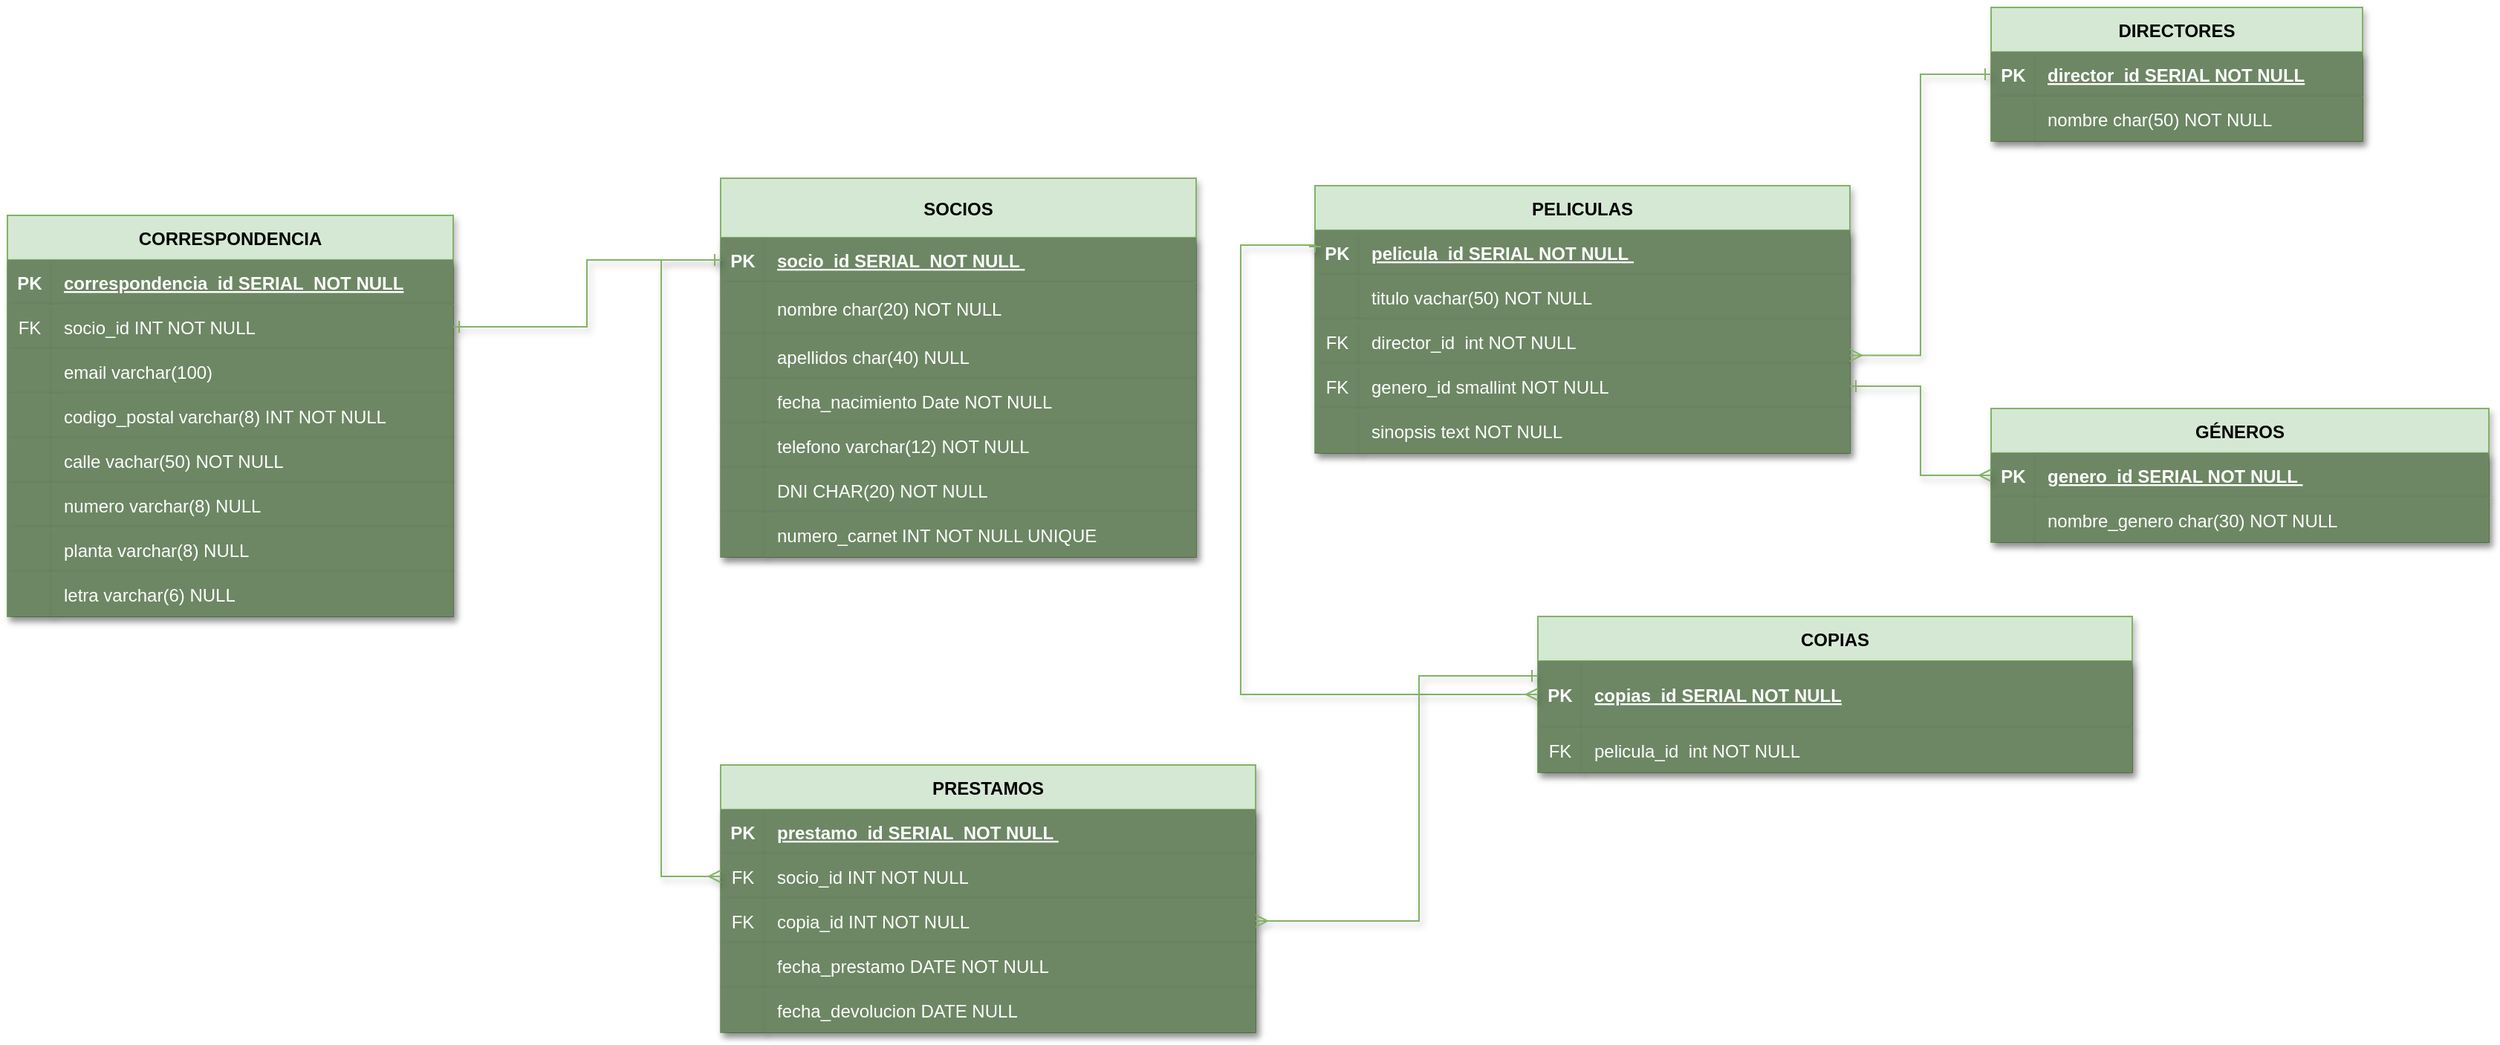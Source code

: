 <mxfile version="24.7.17">
  <diagram id="R2lEEEUBdFMjLlhIrx00" name="Page-1">
    <mxGraphModel dx="2074" dy="1132" grid="1" gridSize="10" guides="1" tooltips="1" connect="1" arrows="1" fold="1" page="1" pageScale="1" pageWidth="850" pageHeight="1100" math="0" shadow="0" extFonts="Permanent Marker^https://fonts.googleapis.com/css?family=Permanent+Marker">
      <root>
        <mxCell id="0" />
        <mxCell id="1" parent="0" />
        <mxCell id="qpgY-fjmDDr4VxmpabAz-1" value="CORRESPONDENCIA" style="shape=table;startSize=30;container=1;collapsible=1;childLayout=tableLayout;fixedRows=1;rowLines=0;fontStyle=1;align=center;resizeLast=1;fillColor=#d5e8d4;strokeColor=#82b366;shadow=1;labelBackgroundColor=none;labelBorderColor=none;textShadow=0;" parent="1" vertex="1">
          <mxGeometry x="20" y="360" width="300" height="270" as="geometry" />
        </mxCell>
        <mxCell id="qpgY-fjmDDr4VxmpabAz-2" value="" style="shape=partialRectangle;collapsible=0;dropTarget=0;pointerEvents=0;fillColor=#d5e8d4;points=[[0,0.5],[1,0.5]];portConstraint=eastwest;top=0;left=0;right=0;bottom=1;strokeColor=#82b366;shadow=1;labelBackgroundColor=none;labelBorderColor=none;textShadow=0;" parent="qpgY-fjmDDr4VxmpabAz-1" vertex="1">
          <mxGeometry y="30" width="300" height="30" as="geometry" />
        </mxCell>
        <mxCell id="qpgY-fjmDDr4VxmpabAz-3" value="PK" style="shape=partialRectangle;overflow=hidden;connectable=0;fillColor=#6d8764;top=0;left=0;bottom=0;right=0;fontStyle=1;strokeColor=#3A5431;shadow=1;labelBackgroundColor=none;labelBorderColor=none;textShadow=0;fontColor=#ffffff;" parent="qpgY-fjmDDr4VxmpabAz-2" vertex="1">
          <mxGeometry width="30" height="30" as="geometry">
            <mxRectangle width="30" height="30" as="alternateBounds" />
          </mxGeometry>
        </mxCell>
        <mxCell id="qpgY-fjmDDr4VxmpabAz-4" value="correspondencia_id SERIAL  NOT NULL " style="shape=partialRectangle;overflow=hidden;connectable=0;fillColor=#6d8764;top=0;left=0;bottom=0;right=0;align=left;spacingLeft=6;fontStyle=5;strokeColor=#3A5431;shadow=1;labelBackgroundColor=none;labelBorderColor=none;textShadow=0;fontColor=#ffffff;" parent="qpgY-fjmDDr4VxmpabAz-2" vertex="1">
          <mxGeometry x="30" width="270" height="30" as="geometry">
            <mxRectangle width="270" height="30" as="alternateBounds" />
          </mxGeometry>
        </mxCell>
        <mxCell id="qpgY-fjmDDr4VxmpabAz-74" style="shape=partialRectangle;collapsible=0;dropTarget=0;pointerEvents=0;fillColor=#d5e8d4;points=[[0,0.5],[1,0.5]];portConstraint=eastwest;top=0;left=0;right=0;bottom=0;strokeColor=#82b366;shadow=1;labelBackgroundColor=none;labelBorderColor=none;textShadow=0;" parent="qpgY-fjmDDr4VxmpabAz-1" vertex="1">
          <mxGeometry y="60" width="300" height="30" as="geometry" />
        </mxCell>
        <mxCell id="qpgY-fjmDDr4VxmpabAz-75" value="FK" style="shape=partialRectangle;overflow=hidden;connectable=0;fillColor=#6d8764;top=0;left=0;bottom=0;right=0;strokeColor=#3A5431;shadow=1;labelBackgroundColor=none;labelBorderColor=none;textShadow=0;fontColor=#ffffff;" parent="qpgY-fjmDDr4VxmpabAz-74" vertex="1">
          <mxGeometry width="30" height="30" as="geometry">
            <mxRectangle width="30" height="30" as="alternateBounds" />
          </mxGeometry>
        </mxCell>
        <mxCell id="qpgY-fjmDDr4VxmpabAz-76" value="socio_id INT NOT NULL" style="shape=partialRectangle;overflow=hidden;connectable=0;fillColor=#6d8764;top=0;left=0;bottom=0;right=0;align=left;spacingLeft=6;strokeColor=#3A5431;shadow=1;labelBackgroundColor=none;labelBorderColor=none;textShadow=0;fontColor=#ffffff;" parent="qpgY-fjmDDr4VxmpabAz-74" vertex="1">
          <mxGeometry x="30" width="270" height="30" as="geometry">
            <mxRectangle width="270" height="30" as="alternateBounds" />
          </mxGeometry>
        </mxCell>
        <mxCell id="9Ao1p4tvvsguBt1fWIbz-1" style="shape=partialRectangle;collapsible=0;dropTarget=0;pointerEvents=0;fillColor=#d5e8d4;points=[[0,0.5],[1,0.5]];portConstraint=eastwest;top=0;left=0;right=0;bottom=0;strokeColor=#82b366;shadow=1;labelBackgroundColor=none;labelBorderColor=none;textShadow=0;" vertex="1" parent="qpgY-fjmDDr4VxmpabAz-1">
          <mxGeometry y="90" width="300" height="30" as="geometry" />
        </mxCell>
        <mxCell id="9Ao1p4tvvsguBt1fWIbz-2" style="shape=partialRectangle;overflow=hidden;connectable=0;fillColor=#6d8764;top=0;left=0;bottom=0;right=0;strokeColor=#3A5431;shadow=1;labelBackgroundColor=none;labelBorderColor=none;textShadow=0;fontColor=#ffffff;" vertex="1" parent="9Ao1p4tvvsguBt1fWIbz-1">
          <mxGeometry width="30" height="30" as="geometry">
            <mxRectangle width="30" height="30" as="alternateBounds" />
          </mxGeometry>
        </mxCell>
        <mxCell id="9Ao1p4tvvsguBt1fWIbz-3" value="email varchar(100)" style="shape=partialRectangle;overflow=hidden;connectable=0;fillColor=#6d8764;top=0;left=0;bottom=0;right=0;align=left;spacingLeft=6;strokeColor=#3A5431;shadow=1;labelBackgroundColor=none;labelBorderColor=none;textShadow=0;fontColor=#ffffff;" vertex="1" parent="9Ao1p4tvvsguBt1fWIbz-1">
          <mxGeometry x="30" width="270" height="30" as="geometry">
            <mxRectangle width="270" height="30" as="alternateBounds" />
          </mxGeometry>
        </mxCell>
        <mxCell id="qpgY-fjmDDr4VxmpabAz-5" style="shape=partialRectangle;collapsible=0;dropTarget=0;pointerEvents=0;fillColor=#d5e8d4;points=[[0,0.5],[1,0.5]];portConstraint=eastwest;top=0;left=0;right=0;bottom=0;strokeColor=#82b366;shadow=1;labelBackgroundColor=none;labelBorderColor=none;textShadow=0;" parent="qpgY-fjmDDr4VxmpabAz-1" vertex="1">
          <mxGeometry y="120" width="300" height="30" as="geometry" />
        </mxCell>
        <mxCell id="qpgY-fjmDDr4VxmpabAz-6" style="shape=partialRectangle;overflow=hidden;connectable=0;fillColor=#6d8764;top=0;left=0;bottom=0;right=0;strokeColor=#3A5431;shadow=1;labelBackgroundColor=none;labelBorderColor=none;textShadow=0;fontColor=#ffffff;" parent="qpgY-fjmDDr4VxmpabAz-5" vertex="1">
          <mxGeometry width="30" height="30" as="geometry">
            <mxRectangle width="30" height="30" as="alternateBounds" />
          </mxGeometry>
        </mxCell>
        <mxCell id="qpgY-fjmDDr4VxmpabAz-7" value="codigo_postal varchar(8) INT NOT NULL" style="shape=partialRectangle;overflow=hidden;connectable=0;fillColor=#6d8764;top=0;left=0;bottom=0;right=0;align=left;spacingLeft=6;strokeColor=#3A5431;shadow=1;labelBackgroundColor=none;labelBorderColor=none;textShadow=0;fontColor=#ffffff;" parent="qpgY-fjmDDr4VxmpabAz-5" vertex="1">
          <mxGeometry x="30" width="270" height="30" as="geometry">
            <mxRectangle width="270" height="30" as="alternateBounds" />
          </mxGeometry>
        </mxCell>
        <mxCell id="qpgY-fjmDDr4VxmpabAz-8" value="" style="shape=partialRectangle;collapsible=0;dropTarget=0;pointerEvents=0;fillColor=#d5e8d4;points=[[0,0.5],[1,0.5]];portConstraint=eastwest;top=0;left=0;right=0;bottom=0;strokeColor=#82b366;shadow=1;labelBackgroundColor=none;labelBorderColor=none;textShadow=0;" parent="qpgY-fjmDDr4VxmpabAz-1" vertex="1">
          <mxGeometry y="150" width="300" height="30" as="geometry" />
        </mxCell>
        <mxCell id="qpgY-fjmDDr4VxmpabAz-9" value="" style="shape=partialRectangle;overflow=hidden;connectable=0;fillColor=#6d8764;top=0;left=0;bottom=0;right=0;strokeColor=#3A5431;shadow=1;labelBackgroundColor=none;labelBorderColor=none;textShadow=0;fontColor=#ffffff;" parent="qpgY-fjmDDr4VxmpabAz-8" vertex="1">
          <mxGeometry width="30" height="30" as="geometry">
            <mxRectangle width="30" height="30" as="alternateBounds" />
          </mxGeometry>
        </mxCell>
        <mxCell id="qpgY-fjmDDr4VxmpabAz-10" value="calle vachar(50) NOT NULL" style="shape=partialRectangle;overflow=hidden;connectable=0;fillColor=#6d8764;top=0;left=0;bottom=0;right=0;align=left;spacingLeft=6;strokeColor=#3A5431;shadow=1;labelBackgroundColor=none;labelBorderColor=none;textShadow=0;fontColor=#ffffff;" parent="qpgY-fjmDDr4VxmpabAz-8" vertex="1">
          <mxGeometry x="30" width="270" height="30" as="geometry">
            <mxRectangle width="270" height="30" as="alternateBounds" />
          </mxGeometry>
        </mxCell>
        <mxCell id="qpgY-fjmDDr4VxmpabAz-11" value="" style="shape=partialRectangle;collapsible=0;dropTarget=0;pointerEvents=0;fillColor=#d5e8d4;points=[[0,0.5],[1,0.5]];portConstraint=eastwest;top=0;left=0;right=0;bottom=0;strokeColor=#82b366;shadow=1;labelBackgroundColor=none;labelBorderColor=none;textShadow=0;" parent="qpgY-fjmDDr4VxmpabAz-1" vertex="1">
          <mxGeometry y="180" width="300" height="30" as="geometry" />
        </mxCell>
        <mxCell id="qpgY-fjmDDr4VxmpabAz-12" value="" style="shape=partialRectangle;overflow=hidden;connectable=0;fillColor=#6d8764;top=0;left=0;bottom=0;right=0;strokeColor=#3A5431;shadow=1;labelBackgroundColor=none;labelBorderColor=none;textShadow=0;fontColor=#ffffff;" parent="qpgY-fjmDDr4VxmpabAz-11" vertex="1">
          <mxGeometry width="30" height="30" as="geometry">
            <mxRectangle width="30" height="30" as="alternateBounds" />
          </mxGeometry>
        </mxCell>
        <mxCell id="qpgY-fjmDDr4VxmpabAz-13" value="numero varchar(8) NULL" style="shape=partialRectangle;overflow=hidden;connectable=0;fillColor=#6d8764;top=0;left=0;bottom=0;right=0;align=left;spacingLeft=6;strokeColor=#3A5431;shadow=1;labelBackgroundColor=none;labelBorderColor=none;textShadow=0;fontColor=#ffffff;" parent="qpgY-fjmDDr4VxmpabAz-11" vertex="1">
          <mxGeometry x="30" width="270" height="30" as="geometry">
            <mxRectangle width="270" height="30" as="alternateBounds" />
          </mxGeometry>
        </mxCell>
        <mxCell id="qpgY-fjmDDr4VxmpabAz-14" value="" style="shape=partialRectangle;collapsible=0;dropTarget=0;pointerEvents=0;fillColor=#d5e8d4;points=[[0,0.5],[1,0.5]];portConstraint=eastwest;top=0;left=0;right=0;bottom=0;strokeColor=#82b366;shadow=1;labelBackgroundColor=none;labelBorderColor=none;textShadow=0;" parent="qpgY-fjmDDr4VxmpabAz-1" vertex="1">
          <mxGeometry y="210" width="300" height="30" as="geometry" />
        </mxCell>
        <mxCell id="qpgY-fjmDDr4VxmpabAz-15" value="" style="shape=partialRectangle;overflow=hidden;connectable=0;fillColor=#6d8764;top=0;left=0;bottom=0;right=0;strokeColor=#3A5431;shadow=1;labelBackgroundColor=none;labelBorderColor=none;textShadow=0;fontColor=#ffffff;" parent="qpgY-fjmDDr4VxmpabAz-14" vertex="1">
          <mxGeometry width="30" height="30" as="geometry">
            <mxRectangle width="30" height="30" as="alternateBounds" />
          </mxGeometry>
        </mxCell>
        <mxCell id="qpgY-fjmDDr4VxmpabAz-16" value="planta varchar(8) NULL" style="shape=partialRectangle;overflow=hidden;connectable=0;fillColor=#6d8764;top=0;left=0;bottom=0;right=0;align=left;spacingLeft=6;strokeColor=#3A5431;shadow=1;labelBackgroundColor=none;labelBorderColor=none;textShadow=0;fontColor=#ffffff;" parent="qpgY-fjmDDr4VxmpabAz-14" vertex="1">
          <mxGeometry x="30" width="270" height="30" as="geometry">
            <mxRectangle width="270" height="30" as="alternateBounds" />
          </mxGeometry>
        </mxCell>
        <mxCell id="qpgY-fjmDDr4VxmpabAz-17" value="" style="shape=partialRectangle;collapsible=0;dropTarget=0;pointerEvents=0;fillColor=#d5e8d4;points=[[0,0.5],[1,0.5]];portConstraint=eastwest;top=0;left=0;right=0;bottom=0;strokeColor=#82b366;shadow=1;labelBackgroundColor=none;labelBorderColor=none;textShadow=0;" parent="qpgY-fjmDDr4VxmpabAz-1" vertex="1">
          <mxGeometry y="240" width="300" height="30" as="geometry" />
        </mxCell>
        <mxCell id="qpgY-fjmDDr4VxmpabAz-18" value="" style="shape=partialRectangle;overflow=hidden;connectable=0;fillColor=#6d8764;top=0;left=0;bottom=0;right=0;strokeColor=#3A5431;shadow=1;labelBackgroundColor=none;labelBorderColor=none;textShadow=0;fontColor=#ffffff;" parent="qpgY-fjmDDr4VxmpabAz-17" vertex="1">
          <mxGeometry width="30" height="30" as="geometry">
            <mxRectangle width="30" height="30" as="alternateBounds" />
          </mxGeometry>
        </mxCell>
        <mxCell id="qpgY-fjmDDr4VxmpabAz-19" value="letra varchar(6) NULL" style="shape=partialRectangle;overflow=hidden;connectable=0;fillColor=#6d8764;top=0;left=0;bottom=0;right=0;align=left;spacingLeft=6;strokeColor=#3A5431;shadow=1;labelBackgroundColor=none;labelBorderColor=none;textShadow=0;fontColor=#ffffff;" parent="qpgY-fjmDDr4VxmpabAz-17" vertex="1">
          <mxGeometry x="30" width="270" height="30" as="geometry">
            <mxRectangle width="270" height="30" as="alternateBounds" />
          </mxGeometry>
        </mxCell>
        <mxCell id="qpgY-fjmDDr4VxmpabAz-61" value="COPIAS" style="shape=table;startSize=30;container=1;collapsible=1;childLayout=tableLayout;fixedRows=1;rowLines=0;fontStyle=1;align=center;resizeLast=1;fillColor=#d5e8d4;strokeColor=#82b366;shadow=1;labelBackgroundColor=none;labelBorderColor=none;textShadow=0;" parent="1" vertex="1">
          <mxGeometry x="1050" y="630" width="400" height="105" as="geometry" />
        </mxCell>
        <mxCell id="qpgY-fjmDDr4VxmpabAz-62" value="" style="shape=partialRectangle;collapsible=0;dropTarget=0;pointerEvents=0;fillColor=#d5e8d4;points=[[0,0.5],[1,0.5]];portConstraint=eastwest;top=0;left=0;right=0;bottom=1;strokeColor=#82b366;shadow=1;labelBackgroundColor=none;labelBorderColor=none;textShadow=0;" parent="qpgY-fjmDDr4VxmpabAz-61" vertex="1">
          <mxGeometry y="30" width="400" height="45" as="geometry" />
        </mxCell>
        <mxCell id="qpgY-fjmDDr4VxmpabAz-63" value="PK" style="shape=partialRectangle;overflow=hidden;connectable=0;fillColor=#6d8764;top=0;left=0;bottom=0;right=0;fontStyle=1;strokeColor=#3A5431;shadow=1;labelBackgroundColor=none;labelBorderColor=none;textShadow=0;fontColor=#ffffff;" parent="qpgY-fjmDDr4VxmpabAz-62" vertex="1">
          <mxGeometry width="30" height="45" as="geometry">
            <mxRectangle width="30" height="45" as="alternateBounds" />
          </mxGeometry>
        </mxCell>
        <mxCell id="qpgY-fjmDDr4VxmpabAz-64" value="copias_id SERIAL NOT NULL " style="shape=partialRectangle;overflow=hidden;connectable=0;fillColor=#6d8764;top=0;left=0;bottom=0;right=0;align=left;spacingLeft=6;fontStyle=5;strokeColor=#3A5431;shadow=1;labelBackgroundColor=none;labelBorderColor=none;textShadow=0;fontColor=#ffffff;" parent="qpgY-fjmDDr4VxmpabAz-62" vertex="1">
          <mxGeometry x="30" width="370" height="45" as="geometry">
            <mxRectangle width="370" height="45" as="alternateBounds" />
          </mxGeometry>
        </mxCell>
        <mxCell id="qpgY-fjmDDr4VxmpabAz-65" value="" style="shape=partialRectangle;collapsible=0;dropTarget=0;pointerEvents=0;fillColor=#d5e8d4;points=[[0,0.5],[1,0.5]];portConstraint=eastwest;top=0;left=0;right=0;bottom=0;strokeColor=#82b366;shadow=1;labelBackgroundColor=none;labelBorderColor=none;textShadow=0;" parent="qpgY-fjmDDr4VxmpabAz-61" vertex="1">
          <mxGeometry y="75" width="400" height="30" as="geometry" />
        </mxCell>
        <mxCell id="qpgY-fjmDDr4VxmpabAz-66" value="FK" style="shape=partialRectangle;overflow=hidden;connectable=0;fillColor=#6d8764;top=0;left=0;bottom=0;right=0;strokeColor=#3A5431;shadow=1;labelBackgroundColor=none;labelBorderColor=none;textShadow=0;fontColor=#ffffff;" parent="qpgY-fjmDDr4VxmpabAz-65" vertex="1">
          <mxGeometry width="30" height="30" as="geometry">
            <mxRectangle width="30" height="30" as="alternateBounds" />
          </mxGeometry>
        </mxCell>
        <mxCell id="qpgY-fjmDDr4VxmpabAz-67" value="pelicula_id  int NOT NULL" style="shape=partialRectangle;overflow=hidden;connectable=0;fillColor=#6d8764;top=0;left=0;bottom=0;right=0;align=left;spacingLeft=6;strokeColor=#3A5431;shadow=1;labelBackgroundColor=none;labelBorderColor=none;textShadow=0;fontColor=#ffffff;" parent="qpgY-fjmDDr4VxmpabAz-65" vertex="1">
          <mxGeometry x="30" width="370" height="30" as="geometry">
            <mxRectangle width="370" height="30" as="alternateBounds" />
          </mxGeometry>
        </mxCell>
        <mxCell id="qpgY-fjmDDr4VxmpabAz-78" value="PELICULAS" style="shape=table;startSize=30;container=1;collapsible=1;childLayout=tableLayout;fixedRows=1;rowLines=0;fontStyle=1;align=center;resizeLast=1;fillColor=#d5e8d4;strokeColor=#82b366;shadow=1;labelBackgroundColor=none;labelBorderColor=none;textShadow=0;" parent="1" vertex="1">
          <mxGeometry x="900" y="340" width="360" height="180" as="geometry" />
        </mxCell>
        <mxCell id="qpgY-fjmDDr4VxmpabAz-79" value="" style="shape=partialRectangle;collapsible=0;dropTarget=0;pointerEvents=0;fillColor=#d5e8d4;points=[[0,0.5],[1,0.5]];portConstraint=eastwest;top=0;left=0;right=0;bottom=1;strokeColor=#82b366;shadow=1;labelBackgroundColor=none;labelBorderColor=none;textShadow=0;" parent="qpgY-fjmDDr4VxmpabAz-78" vertex="1">
          <mxGeometry y="30" width="360" height="30" as="geometry" />
        </mxCell>
        <mxCell id="qpgY-fjmDDr4VxmpabAz-80" value="PK" style="shape=partialRectangle;overflow=hidden;connectable=0;fillColor=#6d8764;top=0;left=0;bottom=0;right=0;fontStyle=1;strokeColor=#3A5431;shadow=1;labelBackgroundColor=none;labelBorderColor=none;textShadow=0;fontColor=#ffffff;" parent="qpgY-fjmDDr4VxmpabAz-79" vertex="1">
          <mxGeometry width="30" height="30" as="geometry">
            <mxRectangle width="30" height="30" as="alternateBounds" />
          </mxGeometry>
        </mxCell>
        <mxCell id="qpgY-fjmDDr4VxmpabAz-81" value="pelicula_id SERIAL NOT NULL " style="shape=partialRectangle;overflow=hidden;connectable=0;fillColor=#6d8764;top=0;left=0;bottom=0;right=0;align=left;spacingLeft=6;fontStyle=5;strokeColor=#3A5431;shadow=1;labelBackgroundColor=none;labelBorderColor=none;textShadow=0;fontColor=#ffffff;" parent="qpgY-fjmDDr4VxmpabAz-79" vertex="1">
          <mxGeometry x="30" width="330" height="30" as="geometry">
            <mxRectangle width="330" height="30" as="alternateBounds" />
          </mxGeometry>
        </mxCell>
        <mxCell id="qpgY-fjmDDr4VxmpabAz-82" value="" style="shape=partialRectangle;collapsible=0;dropTarget=0;pointerEvents=0;fillColor=#d5e8d4;points=[[0,0.5],[1,0.5]];portConstraint=eastwest;top=0;left=0;right=0;bottom=0;strokeColor=#82b366;shadow=1;labelBackgroundColor=none;labelBorderColor=none;textShadow=0;" parent="qpgY-fjmDDr4VxmpabAz-78" vertex="1">
          <mxGeometry y="60" width="360" height="30" as="geometry" />
        </mxCell>
        <mxCell id="qpgY-fjmDDr4VxmpabAz-83" value="" style="shape=partialRectangle;overflow=hidden;connectable=0;fillColor=#6d8764;top=0;left=0;bottom=0;right=0;strokeColor=#3A5431;shadow=1;labelBackgroundColor=none;labelBorderColor=none;textShadow=0;fontColor=#ffffff;" parent="qpgY-fjmDDr4VxmpabAz-82" vertex="1">
          <mxGeometry width="30" height="30" as="geometry">
            <mxRectangle width="30" height="30" as="alternateBounds" />
          </mxGeometry>
        </mxCell>
        <mxCell id="qpgY-fjmDDr4VxmpabAz-84" value="titulo vachar(50) NOT NULL" style="shape=partialRectangle;overflow=hidden;connectable=0;fillColor=#6d8764;top=0;left=0;bottom=0;right=0;align=left;spacingLeft=6;strokeColor=#3A5431;shadow=1;labelBackgroundColor=none;labelBorderColor=none;textShadow=0;fontColor=#ffffff;" parent="qpgY-fjmDDr4VxmpabAz-82" vertex="1">
          <mxGeometry x="30" width="330" height="30" as="geometry">
            <mxRectangle width="330" height="30" as="alternateBounds" />
          </mxGeometry>
        </mxCell>
        <mxCell id="qpgY-fjmDDr4VxmpabAz-85" value="" style="shape=partialRectangle;collapsible=0;dropTarget=0;pointerEvents=0;fillColor=#d5e8d4;points=[[0,0.5],[1,0.5]];portConstraint=eastwest;top=0;left=0;right=0;bottom=0;strokeColor=#82b366;shadow=1;labelBackgroundColor=none;labelBorderColor=none;textShadow=0;" parent="qpgY-fjmDDr4VxmpabAz-78" vertex="1">
          <mxGeometry y="90" width="360" height="30" as="geometry" />
        </mxCell>
        <mxCell id="qpgY-fjmDDr4VxmpabAz-86" value="FK" style="shape=partialRectangle;overflow=hidden;connectable=0;fillColor=#6d8764;top=0;left=0;bottom=0;right=0;strokeColor=#3A5431;shadow=1;labelBackgroundColor=none;labelBorderColor=none;textShadow=0;fontColor=#ffffff;" parent="qpgY-fjmDDr4VxmpabAz-85" vertex="1">
          <mxGeometry width="30" height="30" as="geometry">
            <mxRectangle width="30" height="30" as="alternateBounds" />
          </mxGeometry>
        </mxCell>
        <mxCell id="qpgY-fjmDDr4VxmpabAz-87" value="director_id  int NOT NULL" style="shape=partialRectangle;overflow=hidden;connectable=0;fillColor=#6d8764;top=0;left=0;bottom=0;right=0;align=left;spacingLeft=6;strokeColor=#3A5431;shadow=1;labelBackgroundColor=none;labelBorderColor=none;textShadow=0;fontColor=#ffffff;" parent="qpgY-fjmDDr4VxmpabAz-85" vertex="1">
          <mxGeometry x="30" width="330" height="30" as="geometry">
            <mxRectangle width="330" height="30" as="alternateBounds" />
          </mxGeometry>
        </mxCell>
        <mxCell id="qpgY-fjmDDr4VxmpabAz-88" value="" style="shape=partialRectangle;collapsible=0;dropTarget=0;pointerEvents=0;fillColor=#d5e8d4;points=[[0,0.5],[1,0.5]];portConstraint=eastwest;top=0;left=0;right=0;bottom=0;strokeColor=#82b366;shadow=1;labelBackgroundColor=none;labelBorderColor=none;textShadow=0;" parent="qpgY-fjmDDr4VxmpabAz-78" vertex="1">
          <mxGeometry y="120" width="360" height="30" as="geometry" />
        </mxCell>
        <mxCell id="qpgY-fjmDDr4VxmpabAz-89" value="FK" style="shape=partialRectangle;overflow=hidden;connectable=0;fillColor=#6d8764;top=0;left=0;bottom=0;right=0;strokeColor=#3A5431;shadow=1;labelBackgroundColor=none;labelBorderColor=none;textShadow=0;fontColor=#ffffff;" parent="qpgY-fjmDDr4VxmpabAz-88" vertex="1">
          <mxGeometry width="30" height="30" as="geometry">
            <mxRectangle width="30" height="30" as="alternateBounds" />
          </mxGeometry>
        </mxCell>
        <mxCell id="qpgY-fjmDDr4VxmpabAz-90" value="genero_id smallint NOT NULL" style="shape=partialRectangle;overflow=hidden;connectable=0;fillColor=#6d8764;top=0;left=0;bottom=0;right=0;align=left;spacingLeft=6;strokeColor=#3A5431;shadow=1;labelBackgroundColor=none;labelBorderColor=none;textShadow=0;fontColor=#ffffff;" parent="qpgY-fjmDDr4VxmpabAz-88" vertex="1">
          <mxGeometry x="30" width="330" height="30" as="geometry">
            <mxRectangle width="330" height="30" as="alternateBounds" />
          </mxGeometry>
        </mxCell>
        <mxCell id="qpgY-fjmDDr4VxmpabAz-91" style="shape=partialRectangle;collapsible=0;dropTarget=0;pointerEvents=0;fillColor=#d5e8d4;points=[[0,0.5],[1,0.5]];portConstraint=eastwest;top=0;left=0;right=0;bottom=0;strokeColor=#82b366;shadow=1;labelBackgroundColor=none;labelBorderColor=none;textShadow=0;" parent="qpgY-fjmDDr4VxmpabAz-78" vertex="1">
          <mxGeometry y="150" width="360" height="30" as="geometry" />
        </mxCell>
        <mxCell id="qpgY-fjmDDr4VxmpabAz-92" style="shape=partialRectangle;overflow=hidden;connectable=0;fillColor=#6d8764;top=0;left=0;bottom=0;right=0;strokeColor=#3A5431;shadow=1;labelBackgroundColor=none;labelBorderColor=none;textShadow=0;fontColor=#ffffff;" parent="qpgY-fjmDDr4VxmpabAz-91" vertex="1">
          <mxGeometry width="30" height="30" as="geometry">
            <mxRectangle width="30" height="30" as="alternateBounds" />
          </mxGeometry>
        </mxCell>
        <mxCell id="qpgY-fjmDDr4VxmpabAz-93" value="sinopsis text NOT NULL" style="shape=partialRectangle;overflow=hidden;connectable=0;fillColor=#6d8764;top=0;left=0;bottom=0;right=0;align=left;spacingLeft=6;strokeColor=#3A5431;shadow=1;labelBackgroundColor=none;labelBorderColor=none;textShadow=0;fontColor=#ffffff;" parent="qpgY-fjmDDr4VxmpabAz-91" vertex="1">
          <mxGeometry x="30" width="330" height="30" as="geometry">
            <mxRectangle width="330" height="30" as="alternateBounds" />
          </mxGeometry>
        </mxCell>
        <mxCell id="qpgY-fjmDDr4VxmpabAz-94" value="GÉNEROS" style="shape=table;startSize=30;container=1;collapsible=1;childLayout=tableLayout;fixedRows=1;rowLines=0;fontStyle=1;align=center;resizeLast=1;fillColor=#d5e8d4;strokeColor=#82b366;shadow=1;labelBackgroundColor=none;labelBorderColor=none;textShadow=0;" parent="1" vertex="1">
          <mxGeometry x="1355" y="490" width="335" height="90" as="geometry" />
        </mxCell>
        <mxCell id="qpgY-fjmDDr4VxmpabAz-95" value="" style="shape=partialRectangle;collapsible=0;dropTarget=0;pointerEvents=0;fillColor=#d5e8d4;points=[[0,0.5],[1,0.5]];portConstraint=eastwest;top=0;left=0;right=0;bottom=1;strokeColor=#82b366;shadow=1;labelBackgroundColor=none;labelBorderColor=none;textShadow=0;" parent="qpgY-fjmDDr4VxmpabAz-94" vertex="1">
          <mxGeometry y="30" width="335" height="30" as="geometry" />
        </mxCell>
        <mxCell id="qpgY-fjmDDr4VxmpabAz-96" value="PK" style="shape=partialRectangle;overflow=hidden;connectable=0;fillColor=#6d8764;top=0;left=0;bottom=0;right=0;fontStyle=1;strokeColor=#3A5431;shadow=1;labelBackgroundColor=none;labelBorderColor=none;textShadow=0;fontColor=#ffffff;" parent="qpgY-fjmDDr4VxmpabAz-95" vertex="1">
          <mxGeometry width="30" height="30" as="geometry">
            <mxRectangle width="30" height="30" as="alternateBounds" />
          </mxGeometry>
        </mxCell>
        <mxCell id="qpgY-fjmDDr4VxmpabAz-97" value="genero_id SERIAL NOT NULL " style="shape=partialRectangle;overflow=hidden;connectable=0;fillColor=#6d8764;top=0;left=0;bottom=0;right=0;align=left;spacingLeft=6;fontStyle=5;strokeColor=#3A5431;shadow=1;labelBackgroundColor=none;labelBorderColor=none;textShadow=0;fontColor=#ffffff;" parent="qpgY-fjmDDr4VxmpabAz-95" vertex="1">
          <mxGeometry x="30" width="305" height="30" as="geometry">
            <mxRectangle width="305" height="30" as="alternateBounds" />
          </mxGeometry>
        </mxCell>
        <mxCell id="qpgY-fjmDDr4VxmpabAz-98" value="" style="shape=partialRectangle;collapsible=0;dropTarget=0;pointerEvents=0;fillColor=#d5e8d4;points=[[0,0.5],[1,0.5]];portConstraint=eastwest;top=0;left=0;right=0;bottom=0;strokeColor=#82b366;shadow=1;labelBackgroundColor=none;labelBorderColor=none;textShadow=0;" parent="qpgY-fjmDDr4VxmpabAz-94" vertex="1">
          <mxGeometry y="60" width="335" height="30" as="geometry" />
        </mxCell>
        <mxCell id="qpgY-fjmDDr4VxmpabAz-99" value="" style="shape=partialRectangle;overflow=hidden;connectable=0;fillColor=#6d8764;top=0;left=0;bottom=0;right=0;strokeColor=#3A5431;shadow=1;labelBackgroundColor=none;labelBorderColor=none;textShadow=0;fontColor=#ffffff;" parent="qpgY-fjmDDr4VxmpabAz-98" vertex="1">
          <mxGeometry width="30" height="30" as="geometry">
            <mxRectangle width="30" height="30" as="alternateBounds" />
          </mxGeometry>
        </mxCell>
        <mxCell id="qpgY-fjmDDr4VxmpabAz-100" value="nombre_genero char(30) NOT NULL" style="shape=partialRectangle;overflow=hidden;connectable=0;fillColor=#6d8764;top=0;left=0;bottom=0;right=0;align=left;spacingLeft=6;strokeColor=#3A5431;shadow=1;labelBackgroundColor=none;labelBorderColor=none;textShadow=0;fontColor=#ffffff;" parent="qpgY-fjmDDr4VxmpabAz-98" vertex="1">
          <mxGeometry x="30" width="305" height="30" as="geometry">
            <mxRectangle width="305" height="30" as="alternateBounds" />
          </mxGeometry>
        </mxCell>
        <mxCell id="qpgY-fjmDDr4VxmpabAz-102" value="DIRECTORES" style="shape=table;startSize=30;container=1;collapsible=1;childLayout=tableLayout;fixedRows=1;rowLines=0;fontStyle=1;align=center;resizeLast=1;fillColor=#d5e8d4;strokeColor=#82b366;shadow=1;labelBackgroundColor=none;labelBorderColor=none;textShadow=0;" parent="1" vertex="1">
          <mxGeometry x="1355" y="220" width="250" height="90" as="geometry" />
        </mxCell>
        <mxCell id="qpgY-fjmDDr4VxmpabAz-103" value="" style="shape=partialRectangle;collapsible=0;dropTarget=0;pointerEvents=0;fillColor=#d5e8d4;points=[[0,0.5],[1,0.5]];portConstraint=eastwest;top=0;left=0;right=0;bottom=1;strokeColor=#82b366;shadow=1;labelBackgroundColor=none;labelBorderColor=none;textShadow=0;" parent="qpgY-fjmDDr4VxmpabAz-102" vertex="1">
          <mxGeometry y="30" width="250" height="30" as="geometry" />
        </mxCell>
        <mxCell id="qpgY-fjmDDr4VxmpabAz-104" value="PK" style="shape=partialRectangle;overflow=hidden;connectable=0;fillColor=#6d8764;top=0;left=0;bottom=0;right=0;fontStyle=1;strokeColor=#3A5431;shadow=1;labelBackgroundColor=none;labelBorderColor=none;textShadow=0;fillStyle=auto;fontColor=#ffffff;" parent="qpgY-fjmDDr4VxmpabAz-103" vertex="1">
          <mxGeometry width="30" height="30" as="geometry">
            <mxRectangle width="30" height="30" as="alternateBounds" />
          </mxGeometry>
        </mxCell>
        <mxCell id="qpgY-fjmDDr4VxmpabAz-105" value="director_id SERIAL NOT NULL " style="shape=partialRectangle;overflow=hidden;connectable=0;fillColor=#6d8764;top=0;left=0;bottom=0;right=0;align=left;spacingLeft=6;fontStyle=5;strokeColor=#3A5431;shadow=1;labelBackgroundColor=none;labelBorderColor=none;textShadow=0;fillStyle=auto;fontColor=#ffffff;" parent="qpgY-fjmDDr4VxmpabAz-103" vertex="1">
          <mxGeometry x="30" width="220" height="30" as="geometry">
            <mxRectangle width="220" height="30" as="alternateBounds" />
          </mxGeometry>
        </mxCell>
        <mxCell id="qpgY-fjmDDr4VxmpabAz-106" value="" style="shape=partialRectangle;collapsible=0;dropTarget=0;pointerEvents=0;fillColor=#d5e8d4;points=[[0,0.5],[1,0.5]];portConstraint=eastwest;top=0;left=0;right=0;bottom=0;strokeColor=#82b366;shadow=1;labelBackgroundColor=none;labelBorderColor=none;textShadow=0;" parent="qpgY-fjmDDr4VxmpabAz-102" vertex="1">
          <mxGeometry y="60" width="250" height="30" as="geometry" />
        </mxCell>
        <mxCell id="qpgY-fjmDDr4VxmpabAz-107" value="" style="shape=partialRectangle;overflow=hidden;connectable=0;fillColor=#6d8764;top=0;left=0;bottom=0;right=0;strokeColor=#3A5431;shadow=1;labelBackgroundColor=none;labelBorderColor=none;textShadow=0;fillStyle=auto;fontColor=#ffffff;" parent="qpgY-fjmDDr4VxmpabAz-106" vertex="1">
          <mxGeometry width="30" height="30" as="geometry">
            <mxRectangle width="30" height="30" as="alternateBounds" />
          </mxGeometry>
        </mxCell>
        <mxCell id="qpgY-fjmDDr4VxmpabAz-108" value="nombre char(50) NOT NULL" style="shape=partialRectangle;overflow=hidden;connectable=0;fillColor=#6d8764;top=0;left=0;bottom=0;right=0;align=left;spacingLeft=6;strokeColor=#3A5431;shadow=1;labelBackgroundColor=none;labelBorderColor=none;textShadow=0;fillStyle=auto;fontColor=#ffffff;" parent="qpgY-fjmDDr4VxmpabAz-106" vertex="1">
          <mxGeometry x="30" width="220" height="30" as="geometry">
            <mxRectangle width="220" height="30" as="alternateBounds" />
          </mxGeometry>
        </mxCell>
        <mxCell id="qpgY-fjmDDr4VxmpabAz-138" value="SOCIOS" style="shape=table;startSize=40;container=1;collapsible=1;childLayout=tableLayout;fixedRows=1;rowLines=0;fontStyle=1;align=center;resizeLast=1;fillColor=#d5e8d4;strokeColor=#82b366;shadow=1;labelBackgroundColor=none;labelBorderColor=none;textShadow=0;" parent="1" vertex="1">
          <mxGeometry x="500" y="335" width="320" height="255" as="geometry" />
        </mxCell>
        <mxCell id="qpgY-fjmDDr4VxmpabAz-139" value="" style="shape=partialRectangle;collapsible=0;dropTarget=0;pointerEvents=0;fillColor=#d5e8d4;points=[[0,0.5],[1,0.5]];portConstraint=eastwest;top=0;left=0;right=0;bottom=1;strokeColor=#82b366;shadow=1;labelBackgroundColor=none;labelBorderColor=none;textShadow=0;" parent="qpgY-fjmDDr4VxmpabAz-138" vertex="1">
          <mxGeometry y="40" width="320" height="30" as="geometry" />
        </mxCell>
        <mxCell id="qpgY-fjmDDr4VxmpabAz-140" value="PK" style="shape=partialRectangle;overflow=hidden;connectable=0;fillColor=#6d8764;top=0;left=0;bottom=0;right=0;fontStyle=1;strokeColor=#3A5431;shadow=1;labelBackgroundColor=none;labelBorderColor=none;textShadow=0;fontColor=#ffffff;" parent="qpgY-fjmDDr4VxmpabAz-139" vertex="1">
          <mxGeometry width="30" height="30" as="geometry">
            <mxRectangle width="30" height="30" as="alternateBounds" />
          </mxGeometry>
        </mxCell>
        <mxCell id="qpgY-fjmDDr4VxmpabAz-141" value="socio_id SERIAL  NOT NULL " style="shape=partialRectangle;overflow=hidden;connectable=0;fillColor=#6d8764;top=0;left=0;bottom=0;right=0;align=left;spacingLeft=6;fontStyle=5;strokeColor=#3A5431;shadow=1;labelBackgroundColor=none;labelBorderColor=none;textShadow=0;fontColor=#ffffff;" parent="qpgY-fjmDDr4VxmpabAz-139" vertex="1">
          <mxGeometry x="30" width="290" height="30" as="geometry">
            <mxRectangle width="290" height="30" as="alternateBounds" />
          </mxGeometry>
        </mxCell>
        <mxCell id="qpgY-fjmDDr4VxmpabAz-145" value="" style="shape=partialRectangle;collapsible=0;dropTarget=0;pointerEvents=0;fillColor=#d5e8d4;points=[[0,0.5],[1,0.5]];portConstraint=eastwest;top=0;left=0;right=0;bottom=0;strokeColor=#82b366;shadow=1;labelBackgroundColor=none;labelBorderColor=none;textShadow=0;" parent="qpgY-fjmDDr4VxmpabAz-138" vertex="1">
          <mxGeometry y="70" width="320" height="35" as="geometry" />
        </mxCell>
        <mxCell id="qpgY-fjmDDr4VxmpabAz-146" value="" style="shape=partialRectangle;overflow=hidden;connectable=0;fillColor=#6d8764;top=0;left=0;bottom=0;right=0;strokeColor=#3A5431;shadow=1;labelBackgroundColor=none;labelBorderColor=none;textShadow=0;fontColor=#ffffff;" parent="qpgY-fjmDDr4VxmpabAz-145" vertex="1">
          <mxGeometry width="30" height="35" as="geometry">
            <mxRectangle width="30" height="35" as="alternateBounds" />
          </mxGeometry>
        </mxCell>
        <mxCell id="qpgY-fjmDDr4VxmpabAz-147" value="nombre char(20) NOT NULL" style="shape=partialRectangle;overflow=hidden;connectable=0;fillColor=#6d8764;top=0;left=0;bottom=0;right=0;align=left;spacingLeft=6;strokeColor=#3A5431;shadow=1;labelBackgroundColor=none;labelBorderColor=none;textShadow=0;fontColor=#ffffff;" parent="qpgY-fjmDDr4VxmpabAz-145" vertex="1">
          <mxGeometry x="30" width="290" height="35" as="geometry">
            <mxRectangle width="290" height="35" as="alternateBounds" />
          </mxGeometry>
        </mxCell>
        <mxCell id="qpgY-fjmDDr4VxmpabAz-148" value="" style="shape=partialRectangle;collapsible=0;dropTarget=0;pointerEvents=0;fillColor=#d5e8d4;points=[[0,0.5],[1,0.5]];portConstraint=eastwest;top=0;left=0;right=0;bottom=0;strokeColor=#82b366;shadow=1;labelBackgroundColor=none;labelBorderColor=none;textShadow=0;" parent="qpgY-fjmDDr4VxmpabAz-138" vertex="1">
          <mxGeometry y="105" width="320" height="30" as="geometry" />
        </mxCell>
        <mxCell id="qpgY-fjmDDr4VxmpabAz-149" value="" style="shape=partialRectangle;overflow=hidden;connectable=0;fillColor=#6d8764;top=0;left=0;bottom=0;right=0;strokeColor=#3A5431;shadow=1;labelBackgroundColor=none;labelBorderColor=none;textShadow=0;fontColor=#ffffff;" parent="qpgY-fjmDDr4VxmpabAz-148" vertex="1">
          <mxGeometry width="30" height="30" as="geometry">
            <mxRectangle width="30" height="30" as="alternateBounds" />
          </mxGeometry>
        </mxCell>
        <mxCell id="qpgY-fjmDDr4VxmpabAz-150" value="apellidos char(40) NULL" style="shape=partialRectangle;overflow=hidden;connectable=0;fillColor=#6d8764;top=0;left=0;bottom=0;right=0;align=left;spacingLeft=6;strokeColor=#3A5431;shadow=1;labelBackgroundColor=none;labelBorderColor=none;textShadow=0;fontColor=#ffffff;" parent="qpgY-fjmDDr4VxmpabAz-148" vertex="1">
          <mxGeometry x="30" width="290" height="30" as="geometry">
            <mxRectangle width="290" height="30" as="alternateBounds" />
          </mxGeometry>
        </mxCell>
        <mxCell id="qpgY-fjmDDr4VxmpabAz-151" value="" style="shape=partialRectangle;collapsible=0;dropTarget=0;pointerEvents=0;fillColor=#d5e8d4;points=[[0,0.5],[1,0.5]];portConstraint=eastwest;top=0;left=0;right=0;bottom=0;strokeColor=#82b366;shadow=1;labelBackgroundColor=none;labelBorderColor=none;textShadow=0;" parent="qpgY-fjmDDr4VxmpabAz-138" vertex="1">
          <mxGeometry y="135" width="320" height="30" as="geometry" />
        </mxCell>
        <mxCell id="qpgY-fjmDDr4VxmpabAz-152" value="" style="shape=partialRectangle;overflow=hidden;connectable=0;fillColor=#6d8764;top=0;left=0;bottom=0;right=0;strokeColor=#3A5431;shadow=1;labelBackgroundColor=none;labelBorderColor=none;textShadow=0;fontColor=#ffffff;" parent="qpgY-fjmDDr4VxmpabAz-151" vertex="1">
          <mxGeometry width="30" height="30" as="geometry">
            <mxRectangle width="30" height="30" as="alternateBounds" />
          </mxGeometry>
        </mxCell>
        <mxCell id="qpgY-fjmDDr4VxmpabAz-153" value="fecha_nacimiento Date NOT NULL" style="shape=partialRectangle;overflow=hidden;connectable=0;fillColor=#6d8764;top=0;left=0;bottom=0;right=0;align=left;spacingLeft=6;strokeColor=#3A5431;shadow=1;labelBackgroundColor=none;labelBorderColor=none;textShadow=0;fontColor=#ffffff;" parent="qpgY-fjmDDr4VxmpabAz-151" vertex="1">
          <mxGeometry x="30" width="290" height="30" as="geometry">
            <mxRectangle width="290" height="30" as="alternateBounds" />
          </mxGeometry>
        </mxCell>
        <mxCell id="qpgY-fjmDDr4VxmpabAz-154" value="" style="shape=partialRectangle;collapsible=0;dropTarget=0;pointerEvents=0;fillColor=#d5e8d4;points=[[0,0.5],[1,0.5]];portConstraint=eastwest;top=0;left=0;right=0;bottom=0;strokeColor=#82b366;shadow=1;labelBackgroundColor=none;labelBorderColor=none;textShadow=0;" parent="qpgY-fjmDDr4VxmpabAz-138" vertex="1">
          <mxGeometry y="165" width="320" height="30" as="geometry" />
        </mxCell>
        <mxCell id="qpgY-fjmDDr4VxmpabAz-155" value="" style="shape=partialRectangle;overflow=hidden;connectable=0;fillColor=#6d8764;top=0;left=0;bottom=0;right=0;strokeColor=#3A5431;shadow=1;labelBackgroundColor=none;labelBorderColor=none;textShadow=0;fontColor=#ffffff;" parent="qpgY-fjmDDr4VxmpabAz-154" vertex="1">
          <mxGeometry width="30" height="30" as="geometry">
            <mxRectangle width="30" height="30" as="alternateBounds" />
          </mxGeometry>
        </mxCell>
        <mxCell id="qpgY-fjmDDr4VxmpabAz-156" value="telefono varchar(12) NOT NULL" style="shape=partialRectangle;overflow=hidden;connectable=0;fillColor=#6d8764;top=0;left=0;bottom=0;right=0;align=left;spacingLeft=6;strokeColor=#3A5431;shadow=1;labelBackgroundColor=none;labelBorderColor=none;textShadow=0;fontColor=#ffffff;" parent="qpgY-fjmDDr4VxmpabAz-154" vertex="1">
          <mxGeometry x="30" width="290" height="30" as="geometry">
            <mxRectangle width="290" height="30" as="alternateBounds" />
          </mxGeometry>
        </mxCell>
        <mxCell id="qpgY-fjmDDr4VxmpabAz-157" value="" style="shape=partialRectangle;collapsible=0;dropTarget=0;pointerEvents=0;fillColor=#d5e8d4;points=[[0,0.5],[1,0.5]];portConstraint=eastwest;top=0;left=0;right=0;bottom=0;strokeColor=#82b366;shadow=1;labelBackgroundColor=none;labelBorderColor=none;textShadow=0;" parent="qpgY-fjmDDr4VxmpabAz-138" vertex="1">
          <mxGeometry y="195" width="320" height="30" as="geometry" />
        </mxCell>
        <mxCell id="qpgY-fjmDDr4VxmpabAz-158" value="" style="shape=partialRectangle;overflow=hidden;connectable=0;fillColor=#6d8764;top=0;left=0;bottom=0;right=0;strokeColor=#3A5431;shadow=1;labelBackgroundColor=none;labelBorderColor=none;textShadow=0;fontColor=#ffffff;" parent="qpgY-fjmDDr4VxmpabAz-157" vertex="1">
          <mxGeometry width="30" height="30" as="geometry">
            <mxRectangle width="30" height="30" as="alternateBounds" />
          </mxGeometry>
        </mxCell>
        <mxCell id="qpgY-fjmDDr4VxmpabAz-159" value="DNI CHAR(20) NOT NULL" style="shape=partialRectangle;overflow=hidden;connectable=0;fillColor=#6d8764;top=0;left=0;bottom=0;right=0;align=left;spacingLeft=6;strokeColor=#3A5431;shadow=1;labelBackgroundColor=none;labelBorderColor=none;textShadow=0;fontColor=#ffffff;" parent="qpgY-fjmDDr4VxmpabAz-157" vertex="1">
          <mxGeometry x="30" width="290" height="30" as="geometry">
            <mxRectangle width="290" height="30" as="alternateBounds" />
          </mxGeometry>
        </mxCell>
        <mxCell id="qpgY-fjmDDr4VxmpabAz-160" style="shape=partialRectangle;collapsible=0;dropTarget=0;pointerEvents=0;fillColor=#d5e8d4;points=[[0,0.5],[1,0.5]];portConstraint=eastwest;top=0;left=0;right=0;bottom=0;strokeColor=#82b366;shadow=1;labelBackgroundColor=none;labelBorderColor=none;textShadow=0;" parent="qpgY-fjmDDr4VxmpabAz-138" vertex="1">
          <mxGeometry y="225" width="320" height="30" as="geometry" />
        </mxCell>
        <mxCell id="qpgY-fjmDDr4VxmpabAz-161" style="shape=partialRectangle;overflow=hidden;connectable=0;fillColor=#6d8764;top=0;left=0;bottom=0;right=0;strokeColor=#3A5431;shadow=1;labelBackgroundColor=none;labelBorderColor=none;textShadow=0;fontColor=#ffffff;" parent="qpgY-fjmDDr4VxmpabAz-160" vertex="1">
          <mxGeometry width="30" height="30" as="geometry">
            <mxRectangle width="30" height="30" as="alternateBounds" />
          </mxGeometry>
        </mxCell>
        <mxCell id="qpgY-fjmDDr4VxmpabAz-162" value="numero_carnet INT NOT NULL UNIQUE" style="shape=partialRectangle;overflow=hidden;connectable=0;fillColor=#6d8764;top=0;left=0;bottom=0;right=0;align=left;spacingLeft=6;strokeColor=#3A5431;shadow=1;labelBackgroundColor=none;labelBorderColor=none;textShadow=0;fontColor=#ffffff;" parent="qpgY-fjmDDr4VxmpabAz-160" vertex="1">
          <mxGeometry x="30" width="290" height="30" as="geometry">
            <mxRectangle width="290" height="30" as="alternateBounds" />
          </mxGeometry>
        </mxCell>
        <mxCell id="qpgY-fjmDDr4VxmpabAz-163" value="PRESTAMOS" style="shape=table;startSize=30;container=1;collapsible=1;childLayout=tableLayout;fixedRows=1;rowLines=0;fontStyle=1;align=center;resizeLast=1;fillColor=#d5e8d4;strokeColor=#82b366;shadow=1;labelBackgroundColor=none;labelBorderColor=none;textShadow=0;" parent="1" vertex="1">
          <mxGeometry x="500" y="730" width="360" height="180" as="geometry" />
        </mxCell>
        <mxCell id="qpgY-fjmDDr4VxmpabAz-164" value="" style="shape=partialRectangle;collapsible=0;dropTarget=0;pointerEvents=0;fillColor=#d5e8d4;points=[[0,0.5],[1,0.5]];portConstraint=eastwest;top=0;left=0;right=0;bottom=1;strokeColor=#82b366;shadow=1;labelBackgroundColor=none;labelBorderColor=none;textShadow=0;" parent="qpgY-fjmDDr4VxmpabAz-163" vertex="1">
          <mxGeometry y="30" width="360" height="30" as="geometry" />
        </mxCell>
        <mxCell id="qpgY-fjmDDr4VxmpabAz-165" value="PK" style="shape=partialRectangle;overflow=hidden;connectable=0;fillColor=#6d8764;top=0;left=0;bottom=0;right=0;fontStyle=1;strokeColor=#3A5431;shadow=1;labelBackgroundColor=none;labelBorderColor=none;textShadow=0;fontColor=#ffffff;" parent="qpgY-fjmDDr4VxmpabAz-164" vertex="1">
          <mxGeometry width="30" height="30" as="geometry">
            <mxRectangle width="30" height="30" as="alternateBounds" />
          </mxGeometry>
        </mxCell>
        <mxCell id="qpgY-fjmDDr4VxmpabAz-166" value="prestamo_id SERIAL  NOT NULL " style="shape=partialRectangle;overflow=hidden;connectable=0;fillColor=#6d8764;top=0;left=0;bottom=0;right=0;align=left;spacingLeft=6;fontStyle=5;strokeColor=#3A5431;shadow=1;labelBackgroundColor=none;labelBorderColor=none;textShadow=0;fontColor=#ffffff;" parent="qpgY-fjmDDr4VxmpabAz-164" vertex="1">
          <mxGeometry x="30" width="330" height="30" as="geometry">
            <mxRectangle width="330" height="30" as="alternateBounds" />
          </mxGeometry>
        </mxCell>
        <mxCell id="qpgY-fjmDDr4VxmpabAz-183" value="" style="shape=partialRectangle;collapsible=0;dropTarget=0;pointerEvents=0;fillColor=#d5e8d4;points=[[0,0.5],[1,0.5]];portConstraint=eastwest;top=0;left=0;right=0;bottom=0;strokeColor=#82b366;shadow=1;labelBackgroundColor=none;labelBorderColor=none;textShadow=0;" parent="qpgY-fjmDDr4VxmpabAz-163" vertex="1">
          <mxGeometry y="60" width="360" height="30" as="geometry" />
        </mxCell>
        <mxCell id="qpgY-fjmDDr4VxmpabAz-184" value="FK" style="shape=partialRectangle;overflow=hidden;connectable=0;fillColor=#6d8764;top=0;left=0;bottom=0;right=0;strokeColor=#3A5431;shadow=1;labelBackgroundColor=none;labelBorderColor=none;textShadow=0;fontColor=#ffffff;" parent="qpgY-fjmDDr4VxmpabAz-183" vertex="1">
          <mxGeometry width="30" height="30" as="geometry">
            <mxRectangle width="30" height="30" as="alternateBounds" />
          </mxGeometry>
        </mxCell>
        <mxCell id="qpgY-fjmDDr4VxmpabAz-185" value="socio_id INT NOT NULL" style="shape=partialRectangle;overflow=hidden;connectable=0;fillColor=#6d8764;top=0;left=0;bottom=0;right=0;align=left;spacingLeft=6;strokeColor=#3A5431;shadow=1;labelBackgroundColor=none;labelBorderColor=none;textShadow=0;fontColor=#ffffff;" parent="qpgY-fjmDDr4VxmpabAz-183" vertex="1">
          <mxGeometry x="30" width="330" height="30" as="geometry">
            <mxRectangle width="330" height="30" as="alternateBounds" />
          </mxGeometry>
        </mxCell>
        <mxCell id="qpgY-fjmDDr4VxmpabAz-170" value="" style="shape=partialRectangle;collapsible=0;dropTarget=0;pointerEvents=0;fillColor=#d5e8d4;points=[[0,0.5],[1,0.5]];portConstraint=eastwest;top=0;left=0;right=0;bottom=0;strokeColor=#82b366;shadow=1;labelBackgroundColor=none;labelBorderColor=none;textShadow=0;" parent="qpgY-fjmDDr4VxmpabAz-163" vertex="1">
          <mxGeometry y="90" width="360" height="30" as="geometry" />
        </mxCell>
        <mxCell id="qpgY-fjmDDr4VxmpabAz-171" value="FK" style="shape=partialRectangle;overflow=hidden;connectable=0;fillColor=#6d8764;top=0;left=0;bottom=0;right=0;strokeColor=#3A5431;shadow=1;labelBackgroundColor=none;labelBorderColor=none;textShadow=0;fontColor=#ffffff;" parent="qpgY-fjmDDr4VxmpabAz-170" vertex="1">
          <mxGeometry width="30" height="30" as="geometry">
            <mxRectangle width="30" height="30" as="alternateBounds" />
          </mxGeometry>
        </mxCell>
        <mxCell id="qpgY-fjmDDr4VxmpabAz-172" value="copia_id INT NOT NULL" style="shape=partialRectangle;overflow=hidden;connectable=0;fillColor=#6d8764;top=0;left=0;bottom=0;right=0;align=left;spacingLeft=6;strokeColor=#3A5431;shadow=1;labelBackgroundColor=none;labelBorderColor=none;textShadow=0;fontColor=#ffffff;" parent="qpgY-fjmDDr4VxmpabAz-170" vertex="1">
          <mxGeometry x="30" width="330" height="30" as="geometry">
            <mxRectangle width="330" height="30" as="alternateBounds" />
          </mxGeometry>
        </mxCell>
        <mxCell id="qpgY-fjmDDr4VxmpabAz-173" value="" style="shape=partialRectangle;collapsible=0;dropTarget=0;pointerEvents=0;fillColor=#d5e8d4;points=[[0,0.5],[1,0.5]];portConstraint=eastwest;top=0;left=0;right=0;bottom=0;strokeColor=#82b366;shadow=1;labelBackgroundColor=none;labelBorderColor=none;textShadow=0;" parent="qpgY-fjmDDr4VxmpabAz-163" vertex="1">
          <mxGeometry y="120" width="360" height="30" as="geometry" />
        </mxCell>
        <mxCell id="qpgY-fjmDDr4VxmpabAz-174" value="" style="shape=partialRectangle;overflow=hidden;connectable=0;fillColor=#6d8764;top=0;left=0;bottom=0;right=0;strokeColor=#3A5431;shadow=1;labelBackgroundColor=none;labelBorderColor=none;textShadow=0;fontColor=#ffffff;" parent="qpgY-fjmDDr4VxmpabAz-173" vertex="1">
          <mxGeometry width="30" height="30" as="geometry">
            <mxRectangle width="30" height="30" as="alternateBounds" />
          </mxGeometry>
        </mxCell>
        <mxCell id="qpgY-fjmDDr4VxmpabAz-175" value="fecha_prestamo DATE NOT NULL" style="shape=partialRectangle;overflow=hidden;connectable=0;fillColor=#6d8764;top=0;left=0;bottom=0;right=0;align=left;spacingLeft=6;strokeColor=#3A5431;shadow=1;labelBackgroundColor=none;labelBorderColor=none;textShadow=0;fontColor=#ffffff;" parent="qpgY-fjmDDr4VxmpabAz-173" vertex="1">
          <mxGeometry x="30" width="330" height="30" as="geometry">
            <mxRectangle width="330" height="30" as="alternateBounds" />
          </mxGeometry>
        </mxCell>
        <mxCell id="qpgY-fjmDDr4VxmpabAz-176" style="shape=partialRectangle;collapsible=0;dropTarget=0;pointerEvents=0;fillColor=#d5e8d4;points=[[0,0.5],[1,0.5]];portConstraint=eastwest;top=0;left=0;right=0;bottom=0;strokeColor=#82b366;shadow=1;labelBackgroundColor=none;labelBorderColor=none;textShadow=0;" parent="qpgY-fjmDDr4VxmpabAz-163" vertex="1">
          <mxGeometry y="150" width="360" height="30" as="geometry" />
        </mxCell>
        <mxCell id="qpgY-fjmDDr4VxmpabAz-177" style="shape=partialRectangle;overflow=hidden;connectable=0;fillColor=#6d8764;top=0;left=0;bottom=0;right=0;strokeColor=#3A5431;shadow=1;labelBackgroundColor=none;labelBorderColor=none;textShadow=0;fontColor=#ffffff;" parent="qpgY-fjmDDr4VxmpabAz-176" vertex="1">
          <mxGeometry width="30" height="30" as="geometry">
            <mxRectangle width="30" height="30" as="alternateBounds" />
          </mxGeometry>
        </mxCell>
        <mxCell id="qpgY-fjmDDr4VxmpabAz-178" value="fecha_devolucion DATE NULL" style="shape=partialRectangle;overflow=hidden;connectable=0;fillColor=#6d8764;top=0;left=0;bottom=0;right=0;align=left;spacingLeft=6;strokeColor=#3A5431;shadow=1;labelBackgroundColor=none;labelBorderColor=none;textShadow=0;fontColor=#ffffff;" parent="qpgY-fjmDDr4VxmpabAz-176" vertex="1">
          <mxGeometry x="30" width="330" height="30" as="geometry">
            <mxRectangle width="330" height="30" as="alternateBounds" />
          </mxGeometry>
        </mxCell>
        <mxCell id="qpgY-fjmDDr4VxmpabAz-179" style="edgeStyle=orthogonalEdgeStyle;rounded=0;orthogonalLoop=1;jettySize=auto;html=1;exitX=1;exitY=0.5;exitDx=0;exitDy=0;entryX=0;entryY=0.5;entryDx=0;entryDy=0;endArrow=ERone;endFill=0;startArrow=ERone;startFill=0;fillColor=#d5e8d4;strokeColor=#82b366;shadow=1;labelBackgroundColor=none;labelBorderColor=none;textShadow=0;" parent="1" source="qpgY-fjmDDr4VxmpabAz-74" target="qpgY-fjmDDr4VxmpabAz-139" edge="1">
          <mxGeometry relative="1" as="geometry" />
        </mxCell>
        <mxCell id="qpgY-fjmDDr4VxmpabAz-182" style="edgeStyle=orthogonalEdgeStyle;rounded=0;orthogonalLoop=1;jettySize=auto;html=1;exitX=0;exitY=0.5;exitDx=0;exitDy=0;entryX=0;entryY=0.5;entryDx=0;entryDy=0;startArrow=ERmany;startFill=0;endArrow=ERone;endFill=0;fillColor=#d5e8d4;strokeColor=#82b366;shadow=1;labelBackgroundColor=none;labelBorderColor=none;textShadow=0;" parent="1" source="qpgY-fjmDDr4VxmpabAz-62" target="qpgY-fjmDDr4VxmpabAz-79" edge="1">
          <mxGeometry relative="1" as="geometry">
            <Array as="points">
              <mxPoint x="850" y="682" />
              <mxPoint x="850" y="380" />
            </Array>
          </mxGeometry>
        </mxCell>
        <mxCell id="qpgY-fjmDDr4VxmpabAz-186" style="edgeStyle=orthogonalEdgeStyle;rounded=0;orthogonalLoop=1;jettySize=auto;html=1;exitX=0;exitY=0.5;exitDx=0;exitDy=0;entryX=0;entryY=0.5;entryDx=0;entryDy=0;startArrow=ERmany;startFill=0;endArrow=ERone;endFill=0;fillColor=#d5e8d4;strokeColor=#82b366;shadow=1;labelBackgroundColor=none;labelBorderColor=none;textShadow=0;" parent="1" source="qpgY-fjmDDr4VxmpabAz-183" target="qpgY-fjmDDr4VxmpabAz-139" edge="1">
          <mxGeometry relative="1" as="geometry">
            <Array as="points">
              <mxPoint x="460" y="805" />
              <mxPoint x="460" y="390" />
            </Array>
          </mxGeometry>
        </mxCell>
        <mxCell id="qpgY-fjmDDr4VxmpabAz-187" style="edgeStyle=orthogonalEdgeStyle;rounded=0;orthogonalLoop=1;jettySize=auto;html=1;entryX=1;entryY=0.5;entryDx=0;entryDy=0;endArrow=ERmany;endFill=0;startArrow=ERone;startFill=0;fillColor=#d5e8d4;strokeColor=#82b366;shadow=1;labelBackgroundColor=none;labelBorderColor=none;textShadow=0;" parent="1" source="qpgY-fjmDDr4VxmpabAz-62" target="qpgY-fjmDDr4VxmpabAz-170" edge="1">
          <mxGeometry relative="1" as="geometry">
            <mxPoint x="1040" y="670" as="sourcePoint" />
            <mxPoint x="870" y="825" as="targetPoint" />
            <Array as="points">
              <mxPoint x="970" y="670" />
              <mxPoint x="970" y="835" />
            </Array>
          </mxGeometry>
        </mxCell>
        <mxCell id="qpgY-fjmDDr4VxmpabAz-194" style="edgeStyle=orthogonalEdgeStyle;rounded=0;orthogonalLoop=1;jettySize=auto;html=1;exitX=0;exitY=0.5;exitDx=0;exitDy=0;entryX=1;entryY=0.808;entryDx=0;entryDy=0;entryPerimeter=0;endArrow=ERmany;endFill=0;startArrow=ERone;startFill=0;fillColor=#d5e8d4;strokeColor=#82b366;shadow=1;labelBackgroundColor=none;labelBorderColor=none;textShadow=0;" parent="1" source="qpgY-fjmDDr4VxmpabAz-103" target="qpgY-fjmDDr4VxmpabAz-85" edge="1">
          <mxGeometry relative="1" as="geometry" />
        </mxCell>
        <mxCell id="qpgY-fjmDDr4VxmpabAz-195" style="edgeStyle=orthogonalEdgeStyle;rounded=0;orthogonalLoop=1;jettySize=auto;html=1;exitX=1;exitY=0.5;exitDx=0;exitDy=0;entryX=0;entryY=0.5;entryDx=0;entryDy=0;endArrow=ERmany;endFill=0;startArrow=ERone;startFill=0;fillColor=#d5e8d4;strokeColor=#82b366;shadow=1;labelBackgroundColor=none;labelBorderColor=none;textShadow=0;" parent="1" source="qpgY-fjmDDr4VxmpabAz-88" target="qpgY-fjmDDr4VxmpabAz-95" edge="1">
          <mxGeometry relative="1" as="geometry" />
        </mxCell>
      </root>
    </mxGraphModel>
  </diagram>
</mxfile>
